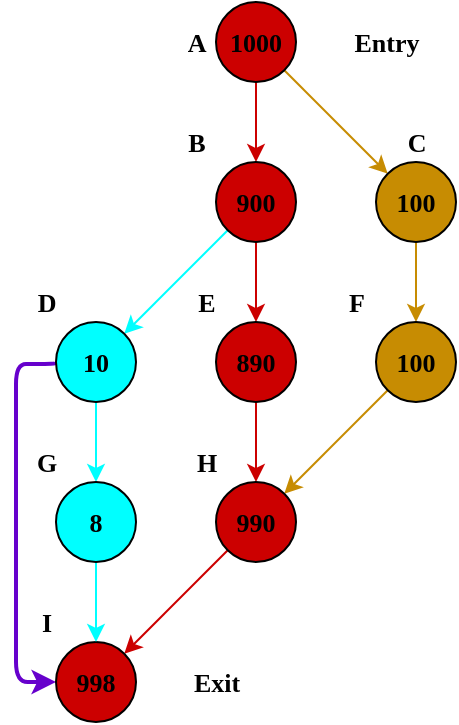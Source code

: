 <mxfile>
    <diagram id="bu2oYSP5vmxCT1DaRM1E" name="Page-1">
        <mxGraphModel dx="768" dy="543" grid="1" gridSize="10" guides="1" tooltips="1" connect="1" arrows="1" fold="1" page="1" pageScale="1" pageWidth="827" pageHeight="1169" math="0" shadow="0">
            <root>
                <mxCell id="0"/>
                <mxCell id="1" parent="0"/>
                <mxCell id="12" style="edgeStyle=orthogonalEdgeStyle;rounded=0;orthogonalLoop=1;jettySize=auto;html=1;exitX=0.5;exitY=1;exitDx=0;exitDy=0;entryX=0.5;entryY=0;entryDx=0;entryDy=0;fontFamily=Georgia;fontStyle=1;fontSize=13;strokeColor=#CC0000;" edge="1" parent="1" source="3" target="4">
                    <mxGeometry relative="1" as="geometry"/>
                </mxCell>
                <mxCell id="13" style="rounded=0;orthogonalLoop=1;jettySize=auto;html=1;exitX=1;exitY=1;exitDx=0;exitDy=0;entryX=0;entryY=0;entryDx=0;entryDy=0;fontFamily=Georgia;fontStyle=1;fontSize=13;strokeColor=#C78C02;" edge="1" parent="1" source="3" target="5">
                    <mxGeometry relative="1" as="geometry"/>
                </mxCell>
                <mxCell id="3" value="1000" style="ellipse;whiteSpace=wrap;html=1;aspect=fixed;fontFamily=Georgia;fontStyle=1;fontSize=13;fillColor=#CC0000;" vertex="1" parent="1">
                    <mxGeometry x="200" y="80" width="40" height="40" as="geometry"/>
                </mxCell>
                <mxCell id="15" style="edgeStyle=none;orthogonalLoop=1;jettySize=auto;html=1;exitX=0.5;exitY=1;exitDx=0;exitDy=0;entryX=0.5;entryY=0;entryDx=0;entryDy=0;fontFamily=Georgia;fontStyle=1;fontSize=13;strokeColor=#CC0000;" edge="1" parent="1" source="4" target="6">
                    <mxGeometry relative="1" as="geometry"/>
                </mxCell>
                <mxCell id="18" style="edgeStyle=none;orthogonalLoop=1;jettySize=auto;html=1;exitX=0;exitY=1;exitDx=0;exitDy=0;entryX=1;entryY=0;entryDx=0;entryDy=0;fontFamily=Georgia;fontStyle=1;fontSize=13;strokeColor=#00FFFF;" edge="1" parent="1" source="4" target="9">
                    <mxGeometry relative="1" as="geometry"/>
                </mxCell>
                <mxCell id="4" value="900" style="ellipse;whiteSpace=wrap;html=1;aspect=fixed;fontFamily=Georgia;fontStyle=1;fontSize=13;fillColor=#CC0000;" vertex="1" parent="1">
                    <mxGeometry x="200" y="160" width="40" height="40" as="geometry"/>
                </mxCell>
                <mxCell id="14" style="edgeStyle=none;orthogonalLoop=1;jettySize=auto;html=1;exitX=0.5;exitY=1;exitDx=0;exitDy=0;entryX=0.5;entryY=0;entryDx=0;entryDy=0;fontFamily=Georgia;fontStyle=1;fontSize=13;strokeColor=#C78C02;" edge="1" parent="1" source="5" target="7">
                    <mxGeometry relative="1" as="geometry"/>
                </mxCell>
                <mxCell id="5" value="100" style="ellipse;whiteSpace=wrap;html=1;aspect=fixed;fontFamily=Georgia;fontStyle=1;fontSize=13;fillColor=#C78C02;" vertex="1" parent="1">
                    <mxGeometry x="280" y="160" width="40" height="40" as="geometry"/>
                </mxCell>
                <mxCell id="17" style="edgeStyle=none;orthogonalLoop=1;jettySize=auto;html=1;exitX=0.5;exitY=1;exitDx=0;exitDy=0;entryX=0.5;entryY=0;entryDx=0;entryDy=0;fontFamily=Georgia;fontStyle=1;fontSize=13;strokeColor=#CC0000;" edge="1" parent="1" source="6" target="8">
                    <mxGeometry relative="1" as="geometry"/>
                </mxCell>
                <mxCell id="6" value="890" style="ellipse;whiteSpace=wrap;html=1;aspect=fixed;fontFamily=Georgia;fontStyle=1;fontSize=13;fillColor=#CC0000;" vertex="1" parent="1">
                    <mxGeometry x="200" y="240" width="40" height="40" as="geometry"/>
                </mxCell>
                <mxCell id="16" style="edgeStyle=none;orthogonalLoop=1;jettySize=auto;html=1;exitX=0;exitY=1;exitDx=0;exitDy=0;entryX=1;entryY=0;entryDx=0;entryDy=0;fontFamily=Georgia;fontStyle=1;fontSize=13;strokeColor=#C78C02;" edge="1" parent="1" source="7" target="8">
                    <mxGeometry relative="1" as="geometry"/>
                </mxCell>
                <mxCell id="7" value="100" style="ellipse;whiteSpace=wrap;html=1;aspect=fixed;fontFamily=Georgia;fontStyle=1;fontSize=13;fillColor=#C78C02;" vertex="1" parent="1">
                    <mxGeometry x="280" y="240" width="40" height="40" as="geometry"/>
                </mxCell>
                <mxCell id="20" style="edgeStyle=none;orthogonalLoop=1;jettySize=auto;html=1;exitX=0;exitY=1;exitDx=0;exitDy=0;entryX=1;entryY=0;entryDx=0;entryDy=0;fontFamily=Georgia;fontStyle=1;fontSize=13;strokeColor=#CC0000;" edge="1" parent="1" source="8" target="10">
                    <mxGeometry relative="1" as="geometry"/>
                </mxCell>
                <mxCell id="8" value="990" style="ellipse;whiteSpace=wrap;html=1;aspect=fixed;fontFamily=Georgia;fontStyle=1;fontSize=13;fillColor=#CC0000;" vertex="1" parent="1">
                    <mxGeometry x="200" y="320" width="40" height="40" as="geometry"/>
                </mxCell>
                <mxCell id="32" style="edgeStyle=orthogonalEdgeStyle;orthogonalLoop=1;jettySize=auto;html=1;exitX=0.5;exitY=1;exitDx=0;exitDy=0;entryX=0.5;entryY=0;entryDx=0;entryDy=0;strokeColor=#00FFFF;fontFamily=Georgia;fontSize=13;fontColor=#000000;" edge="1" parent="1" source="9" target="31">
                    <mxGeometry relative="1" as="geometry"/>
                </mxCell>
                <mxCell id="36" style="edgeStyle=orthogonalEdgeStyle;orthogonalLoop=1;jettySize=auto;html=1;exitX=0;exitY=0.5;exitDx=0;exitDy=0;strokeColor=#6600CC;strokeWidth=2;fontFamily=Georgia;fontSize=13;fontColor=#000000;entryX=0;entryY=0.5;entryDx=0;entryDy=0;" edge="1" parent="1" source="9" target="10">
                    <mxGeometry relative="1" as="geometry">
                        <mxPoint x="110" y="406" as="targetPoint"/>
                        <Array as="points">
                            <mxPoint x="120" y="261"/>
                            <mxPoint x="100" y="261"/>
                            <mxPoint x="100" y="420"/>
                        </Array>
                    </mxGeometry>
                </mxCell>
                <mxCell id="9" value="10" style="ellipse;whiteSpace=wrap;html=1;aspect=fixed;fontFamily=Georgia;fontStyle=1;fontSize=13;fillColor=#00FFFF;" vertex="1" parent="1">
                    <mxGeometry x="120" y="240" width="40" height="40" as="geometry"/>
                </mxCell>
                <mxCell id="10" value="998" style="ellipse;whiteSpace=wrap;html=1;aspect=fixed;fontFamily=Georgia;fontStyle=1;fontSize=13;fillColor=#CC0000;" vertex="1" parent="1">
                    <mxGeometry x="120" y="400" width="40" height="40" as="geometry"/>
                </mxCell>
                <mxCell id="21" value="&lt;font&gt;&lt;b&gt;Entry&lt;/b&gt;&lt;/font&gt;" style="text;html=1;align=center;verticalAlign=middle;resizable=0;points=[];autosize=1;fontSize=13;fontFamily=Georgia;" vertex="1" parent="1">
                    <mxGeometry x="260" y="90" width="50" height="20" as="geometry"/>
                </mxCell>
                <mxCell id="22" value="&lt;font&gt;&lt;b&gt;Exit&lt;br&gt;&lt;/b&gt;&lt;/font&gt;" style="text;html=1;align=center;verticalAlign=middle;resizable=0;points=[];autosize=1;fontSize=13;fontFamily=Georgia;" vertex="1" parent="1">
                    <mxGeometry x="180" y="410" width="40" height="20" as="geometry"/>
                </mxCell>
                <mxCell id="23" value="&lt;b&gt;A&lt;/b&gt;" style="text;html=1;align=center;verticalAlign=middle;resizable=0;points=[];autosize=1;fontSize=13;fontFamily=Georgia;" vertex="1" parent="1">
                    <mxGeometry x="180" y="90" width="20" height="20" as="geometry"/>
                </mxCell>
                <mxCell id="24" value="&lt;b&gt;C&lt;/b&gt;" style="text;html=1;align=center;verticalAlign=middle;resizable=0;points=[];autosize=1;fontSize=13;fontFamily=Georgia;" vertex="1" parent="1">
                    <mxGeometry x="290" y="140" width="20" height="20" as="geometry"/>
                </mxCell>
                <mxCell id="25" value="&lt;b&gt;B&lt;/b&gt;" style="text;html=1;align=center;verticalAlign=middle;resizable=0;points=[];autosize=1;fontSize=13;fontFamily=Georgia;" vertex="1" parent="1">
                    <mxGeometry x="180" y="140" width="20" height="20" as="geometry"/>
                </mxCell>
                <mxCell id="26" value="&lt;b&gt;D&lt;/b&gt;" style="text;html=1;align=center;verticalAlign=middle;resizable=0;points=[];autosize=1;fontSize=13;fontFamily=Georgia;" vertex="1" parent="1">
                    <mxGeometry x="105" y="220" width="20" height="20" as="geometry"/>
                </mxCell>
                <mxCell id="27" value="&lt;b&gt;E&lt;/b&gt;" style="text;html=1;align=center;verticalAlign=middle;resizable=0;points=[];autosize=1;fontSize=13;fontFamily=Georgia;" vertex="1" parent="1">
                    <mxGeometry x="185" y="220" width="20" height="20" as="geometry"/>
                </mxCell>
                <mxCell id="28" value="&lt;b&gt;F&lt;/b&gt;" style="text;html=1;align=center;verticalAlign=middle;resizable=0;points=[];autosize=1;fontSize=13;fontFamily=Georgia;" vertex="1" parent="1">
                    <mxGeometry x="260" y="220" width="20" height="20" as="geometry"/>
                </mxCell>
                <mxCell id="29" value="&lt;b&gt;H&lt;/b&gt;" style="text;html=1;align=center;verticalAlign=middle;resizable=0;points=[];autosize=1;fontSize=13;fontFamily=Georgia;" vertex="1" parent="1">
                    <mxGeometry x="180" y="300" width="30" height="20" as="geometry"/>
                </mxCell>
                <mxCell id="30" value="&lt;b&gt;I&lt;/b&gt;" style="text;html=1;align=center;verticalAlign=middle;resizable=0;points=[];autosize=1;fontSize=13;fontFamily=Georgia;" vertex="1" parent="1">
                    <mxGeometry x="105" y="380" width="20" height="20" as="geometry"/>
                </mxCell>
                <mxCell id="33" style="edgeStyle=orthogonalEdgeStyle;orthogonalLoop=1;jettySize=auto;html=1;exitX=0.5;exitY=1;exitDx=0;exitDy=0;entryX=0.5;entryY=0;entryDx=0;entryDy=0;strokeColor=#00FFFF;fontFamily=Georgia;fontSize=13;fontColor=#000000;" edge="1" parent="1" source="31" target="10">
                    <mxGeometry relative="1" as="geometry"/>
                </mxCell>
                <mxCell id="31" value="8" style="ellipse;whiteSpace=wrap;html=1;aspect=fixed;fontFamily=Georgia;fontStyle=1;fontSize=13;fillColor=#00FFFF;" vertex="1" parent="1">
                    <mxGeometry x="120" y="320" width="40" height="40" as="geometry"/>
                </mxCell>
                <mxCell id="34" value="&lt;b&gt;G&lt;/b&gt;" style="text;html=1;align=center;verticalAlign=middle;resizable=0;points=[];autosize=1;fontSize=13;fontFamily=Georgia;" vertex="1" parent="1">
                    <mxGeometry x="100" y="300" width="30" height="20" as="geometry"/>
                </mxCell>
            </root>
        </mxGraphModel>
    </diagram>
</mxfile>